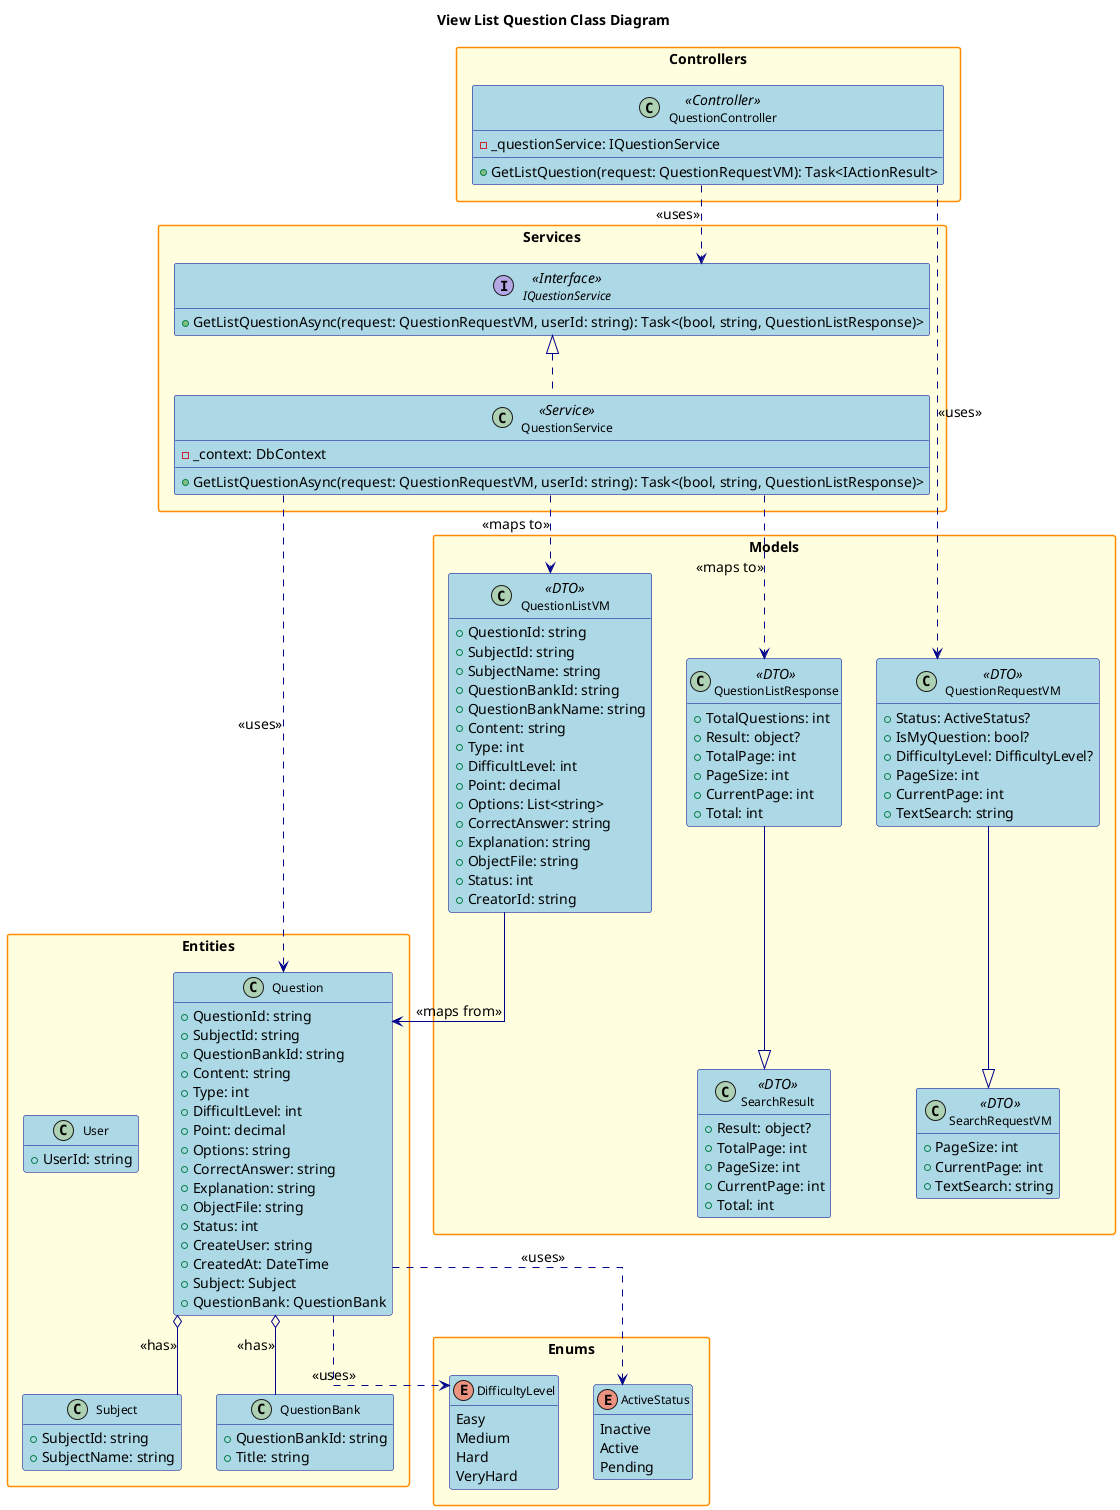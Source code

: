 @startuml
' Class Diagram for View List Question Feature

title View List Question Class Diagram

hide empty members
skinparam packageStyle rectangle
skinparam linetype ortho
skinparam defaultFontSize 14
skinparam defaultFontName Arial
skinparam classFontSize 12
skinparam classFontName Arial
skinparam noteFontSize 11
skinparam noteFontName Arial

' Increase spacing and sizing
skinparam class {
    BackgroundColor LightBlue
    BorderColor DarkBlue
    ArrowColor DarkBlue
    FontSize 12
}

skinparam package {
    BackgroundColor LightYellow
    BorderColor DarkOrange
    FontSize 14
    FontStyle bold
}

skinparam interface {
    BackgroundColor LightGreen
    BorderColor DarkGreen
    FontSize 12
}

skinparam enum {
    BackgroundColor LightCyan
    BorderColor DarkCyan
    FontSize 12
}

package "Controllers" {
    class QuestionController <<Controller>> {
        - _questionService: IQuestionService
        + GetListQuestion(request: QuestionRequestVM): Task<IActionResult>
    }
}

package "Services" {
    interface IQuestionService <<Interface>> {
        + GetListQuestionAsync(request: QuestionRequestVM, userId: string): Task<(bool, string, QuestionListResponse)>
    }
    class QuestionService <<Service>> {
        - _context: DbContext
        + GetListQuestionAsync(request: QuestionRequestVM, userId: string): Task<(bool, string, QuestionListResponse)>
    }
}

package "Models" {
    class QuestionRequestVM <<DTO>> {
        + Status: ActiveStatus?
        + IsMyQuestion: bool?
        + DifficultyLevel: DifficultyLevel?
        + PageSize: int
        + CurrentPage: int
        + TextSearch: string
    }
    class SearchRequestVM <<DTO>> {
        + PageSize: int
        + CurrentPage: int
        + TextSearch: string
    }
    class QuestionListResponse <<DTO>> {
        + TotalQuestions: int
        + Result: object?
        + TotalPage: int
        + PageSize: int
        + CurrentPage: int
        + Total: int
    }
    class SearchResult <<DTO>> {
        + Result: object?
        + TotalPage: int
        + PageSize: int
        + CurrentPage: int
        + Total: int
    }
    class QuestionListVM <<DTO>> {
        + QuestionId: string
        + SubjectId: string
        + SubjectName: string
        + QuestionBankId: string
        + QuestionBankName: string
        + Content: string
        + Type: int
        + DifficultLevel: int
        + Point: decimal
        + Options: List<string>
        + CorrectAnswer: string
        + Explanation: string
        + ObjectFile: string
        + Status: int
        + CreatorId: string
    }
}

package "Entities" {
    class Question {
        + QuestionId: string
        + SubjectId: string
        + QuestionBankId: string
        + Content: string
        + Type: int
        + DifficultLevel: int
        + Point: decimal
        + Options: string
        + CorrectAnswer: string
        + Explanation: string
        + ObjectFile: string
        + Status: int
        + CreateUser: string
        + CreatedAt: DateTime
        + Subject: Subject
        + QuestionBank: QuestionBank
    }
    class Subject {
        + SubjectId: string
        + SubjectName: string
    }
    class QuestionBank {
        + QuestionBankId: string
        + Title: string
    }
    class User {
        + UserId: string
    }
}

package "Enums" {
    enum ActiveStatus {
        Inactive
        Active
        Pending
    }
    enum DifficultyLevel {
        Easy
        Medium
        Hard
        VeryHard
    }
}

' Relationships
QuestionController ..> IQuestionService : <<uses>>
IQuestionService <|.. QuestionService
QuestionController ..> QuestionRequestVM : <<uses>>
QuestionService ..> Question : <<uses>>
QuestionService ..> QuestionListResponse : <<maps to>>
QuestionService ..> QuestionListVM : <<maps to>>
QuestionRequestVM --|> SearchRequestVM
QuestionListResponse --|> SearchResult
Question o-- Subject : <<has>>
Question o-- QuestionBank : <<has>>
Question ..> ActiveStatus : <<uses>>
Question ..> DifficultyLevel : <<uses>>
QuestionListVM --> Question : <<maps from>>

@enduml 
